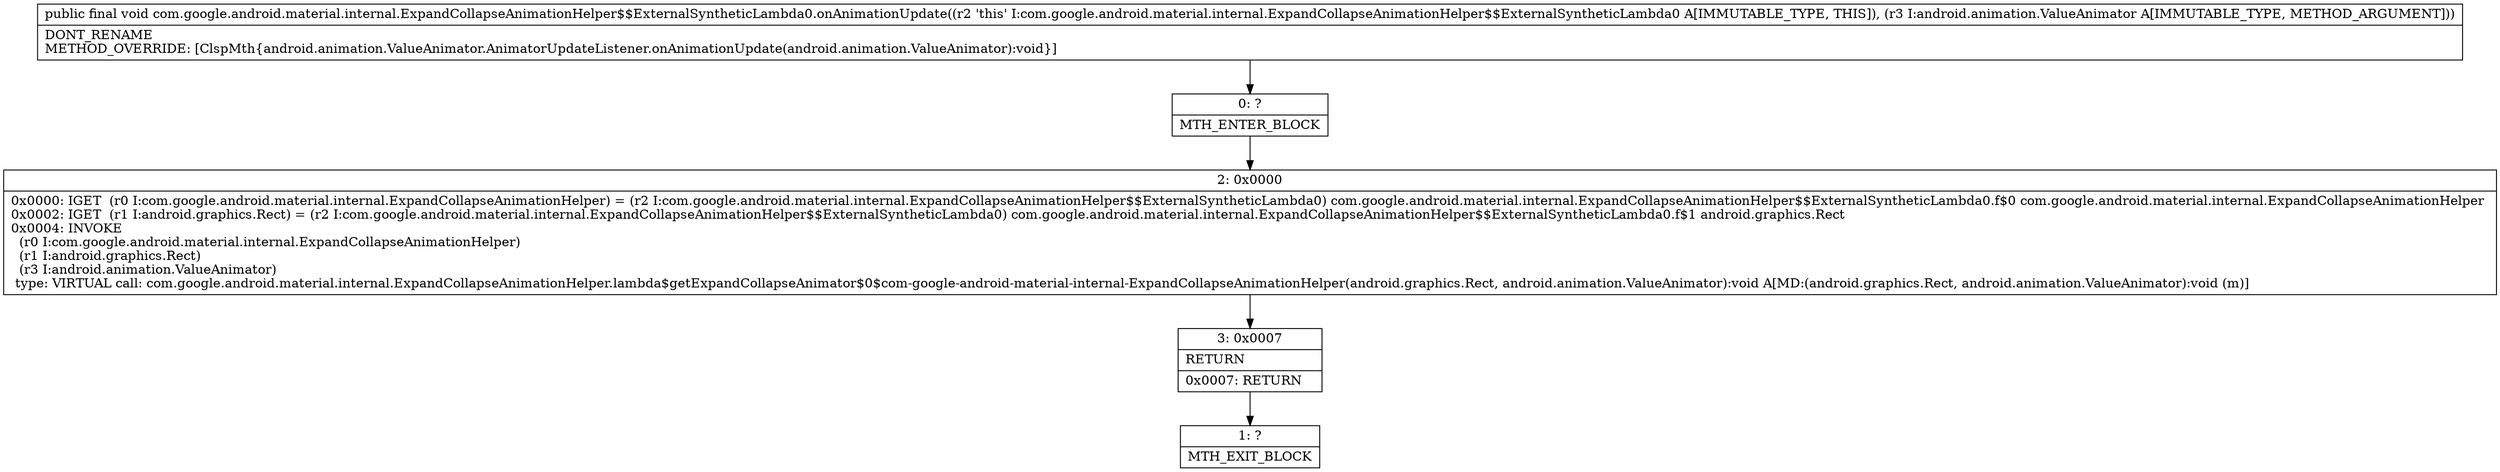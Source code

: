 digraph "CFG forcom.google.android.material.internal.ExpandCollapseAnimationHelper$$ExternalSyntheticLambda0.onAnimationUpdate(Landroid\/animation\/ValueAnimator;)V" {
Node_0 [shape=record,label="{0\:\ ?|MTH_ENTER_BLOCK\l}"];
Node_2 [shape=record,label="{2\:\ 0x0000|0x0000: IGET  (r0 I:com.google.android.material.internal.ExpandCollapseAnimationHelper) = (r2 I:com.google.android.material.internal.ExpandCollapseAnimationHelper$$ExternalSyntheticLambda0) com.google.android.material.internal.ExpandCollapseAnimationHelper$$ExternalSyntheticLambda0.f$0 com.google.android.material.internal.ExpandCollapseAnimationHelper \l0x0002: IGET  (r1 I:android.graphics.Rect) = (r2 I:com.google.android.material.internal.ExpandCollapseAnimationHelper$$ExternalSyntheticLambda0) com.google.android.material.internal.ExpandCollapseAnimationHelper$$ExternalSyntheticLambda0.f$1 android.graphics.Rect \l0x0004: INVOKE  \l  (r0 I:com.google.android.material.internal.ExpandCollapseAnimationHelper)\l  (r1 I:android.graphics.Rect)\l  (r3 I:android.animation.ValueAnimator)\l type: VIRTUAL call: com.google.android.material.internal.ExpandCollapseAnimationHelper.lambda$getExpandCollapseAnimator$0$com\-google\-android\-material\-internal\-ExpandCollapseAnimationHelper(android.graphics.Rect, android.animation.ValueAnimator):void A[MD:(android.graphics.Rect, android.animation.ValueAnimator):void (m)]\l}"];
Node_3 [shape=record,label="{3\:\ 0x0007|RETURN\l|0x0007: RETURN   \l}"];
Node_1 [shape=record,label="{1\:\ ?|MTH_EXIT_BLOCK\l}"];
MethodNode[shape=record,label="{public final void com.google.android.material.internal.ExpandCollapseAnimationHelper$$ExternalSyntheticLambda0.onAnimationUpdate((r2 'this' I:com.google.android.material.internal.ExpandCollapseAnimationHelper$$ExternalSyntheticLambda0 A[IMMUTABLE_TYPE, THIS]), (r3 I:android.animation.ValueAnimator A[IMMUTABLE_TYPE, METHOD_ARGUMENT]))  | DONT_RENAME\lMETHOD_OVERRIDE: [ClspMth\{android.animation.ValueAnimator.AnimatorUpdateListener.onAnimationUpdate(android.animation.ValueAnimator):void\}]\l}"];
MethodNode -> Node_0;Node_0 -> Node_2;
Node_2 -> Node_3;
Node_3 -> Node_1;
}

